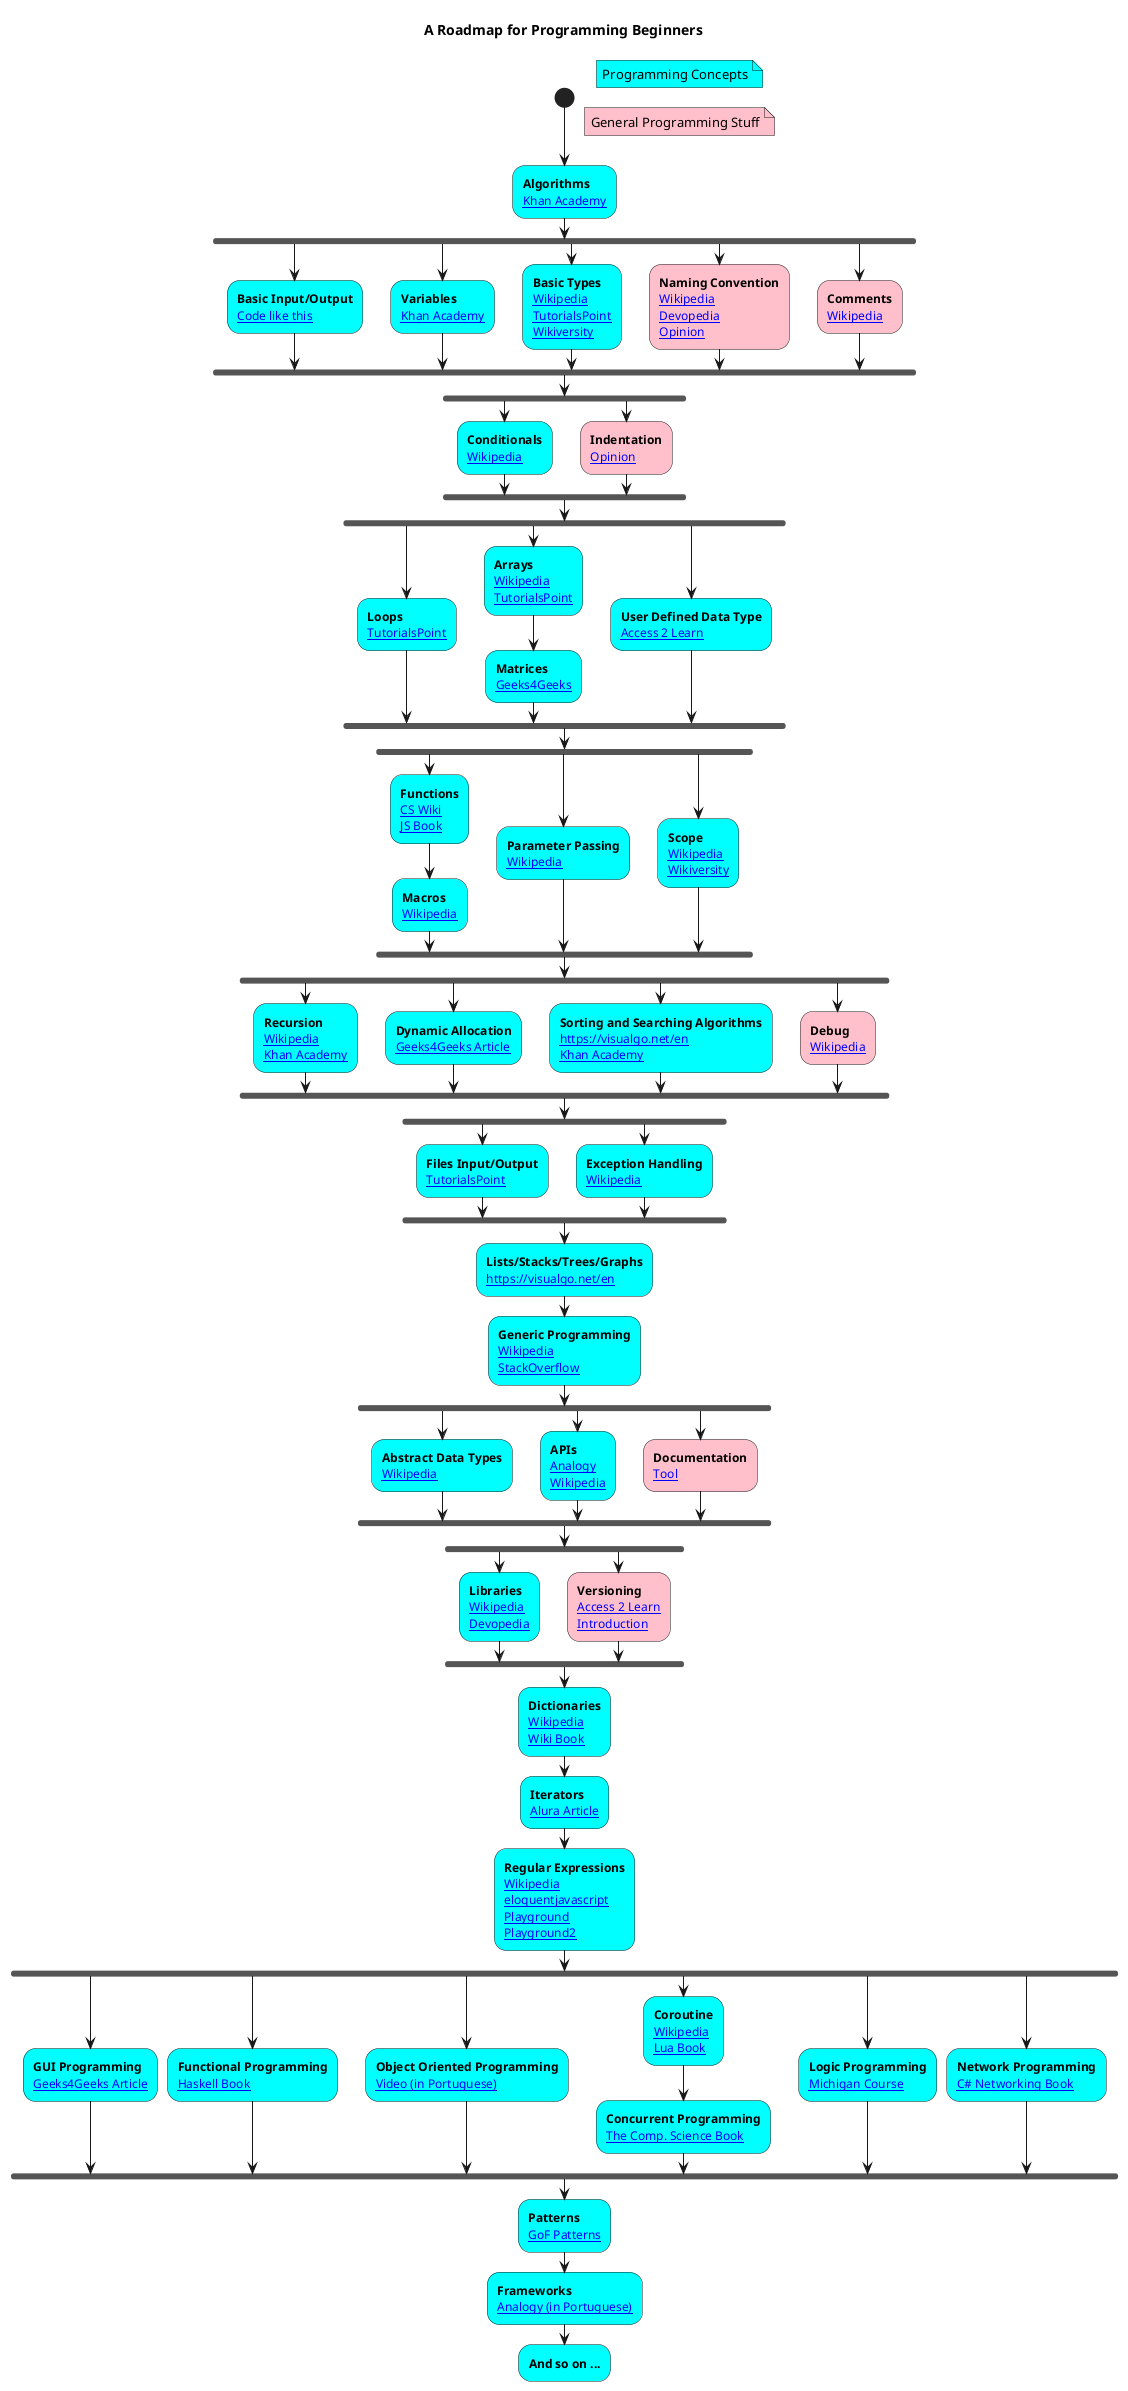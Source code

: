 'A Roadmap for Programming Beginners
'Based on PlantUML Activity Diagram: https://plantuml.com/activity-diagram-beta
'Text styling: https://plantuml.com/creole
'For image edition and generation, access online PlantText design tool (https://www.planttext.com/) or run PlantUML from command line: java -jar plantuml.jar -tsvg roadmap.puml

@startuml
  title A Roadmap for Programming Beginners

  'Subject color
  !$techcolour = "#Cyan"
  !$metacolour = "#Pink"

  'Procedure for inserting subjects
  !unquoted procedure $subject($name, $urls="", $general="no")

    !$colour="#Cyan"
    !if ($general == "yes")
      !$colour="#Pink"
    !endif

    !if ($urls != "")
      !$urls="\n"+$urls
    !endif

    $colour:<b>$name</b>$urls;

  !endprocedure
  

  'Roadmap beginning
  start

  'Roadmap legend
  floating note right $techcolour
    Programming Concepts
  end note
  floating note right $metacolour
    General Programming Stuff
  end note

  'Subjects
  $subject(Algorithms,\
[[https://www.khanacademy.org/computing/computer-science/algorithms#intro-to-algorithms Khan Academy]])
  fork
    $subject(Basic Input/Output,\
[[https://codelikethis.com/lessons/javascript/input-and-output Code like this]])
  fork again
    $subject(Variables,\
[[https://www.khanacademy.org/computing/ap-computer-science-principles/programming-101/storing-variables/a/assigning-variables Khan Academy]])
  fork again
    $subject(Basic Types,\
[[https://en.wikipedia.org/wiki/Data_type Wikipedia]]\n\
[[https://www.tutorialspoint.com/computer_programming/computer_programming_data_types.htm TutorialsPoint]]\n\
[[https://en.wikiversity.org/wiki/Types_and_variables Wikiversity]])
  fork again
    $subject(Naming Convention,\
[[https://en.wikipedia.org/wiki/Naming_convention_(programming) Wikipedia]]\n\
[[https://devopedia.org/naming-conventions Devopedia]]\n\
[[https://dmitripavlutin.com/coding-like-shakespeare-practical-function-naming-conventions/ Opinion]], yes)
  fork again
    $subject(Comments,\
[[https://en.wikipedia.org/wiki/Comment_(computer_programming) Wikipedia]], yes)
  endfork
  fork
    $subject(Conditionals,\
[[https://en.wikipedia.org/wiki/Conditional_(computer_programming) Wikipedia]])
  fork again
    $subject(Indentation,\
[[https://developers.slashdot.org/story/20/06/20/0358229/david-heinemeier-hansson-explains-what-it-takes-to-write-great-code Opinion]], yes)
  endfork
  fork
    $subject(Loops,\
[[https://www.tutorialspoint.com/computer_programming/computer_programming_loops.htm TutorialsPoint]])
  fork again
    $subject(Arrays,\
[[https://en.wikipedia.org/wiki/Array_programming Wikipedia]]\n\
[[https://www.tutorialspoint.com/computer_programming/computer_programming_arrays.htm TutorialsPoint]])
    $subject(Matrices,\
[[https://www.geeksforgeeks.org/matrix/ Geeks4Geeks]])
  fork again
    $subject(User Defined Data Type,\
[[https://learnlearn.uk/alevelcs/user-defined-types/ Access 2 Learn]])
  endfork
  fork
    $subject(Functions,\
[[https://computersciencewiki.org/index.php/Functions CS Wiki]]\n\
[[https://eloquentjavascript.net/03_functions.html JS Book]])
    $subject(Macros,\
[[https://en.m.wikipedia.org/wiki/Macro_(computer_science) Wikipedia]])
  fork again
    $subject(Parameter Passing,\
[[https://en.wikipedia.org/wiki/Parameter_(computer_programming) Wikipedia]])
  fork again
    $subject(Scope,\
[[https://en.wikipedia.org/wiki/Scope_(computer_science) Wikipedia]]\n\
[[https://en.wikiversity.org/wiki/Introduction_to_Programming/Scope Wikiversity]])
  endfork
  fork
    $subject(Recursion,\
[[https://en.wikipedia.org/wiki/Recursion_(computer_science) Wikipedia]]\n\
[[https://www.khanacademy.org/computing/computer-science/algorithms#recursive-algorithms Khan Academy]])
  fork again
    $subject(Dynamic Allocation,\
[[https://www.geeksforgeeks.org/what-is-dynamic-memory-allocation/ Geeks4Geeks Article]])
  fork again
    $subject(Sorting and Searching Algorithms,\
[[https://visualgo.net/en]]\n\
[[https://www.khanacademy.org/computing/computer-science/algorithms/sorting-algorithms/a/sorting Khan Academy]])
  fork again
    $subject(Debug,\
[[https://en.wikipedia.org/wiki/Debugging Wikipedia]], yes)
  endfork
  fork
    $subject(Files Input/Output,\
[[https://www.tutorialspoint.com/computer_programming/computer_programming_file_io.htm TutorialsPoint]])
  fork again
    $subject(Exception Handling,\
[[https://en.wikipedia.org/wiki/Exception_handling Wikipedia]])
  endfork
  $subject(Lists/Stacks/Trees/Graphs,\
[[https://visualgo.net/en]])
  $subject(Generic Programming,\
[[https://en.wikipedia.org/wiki/Generic_programming Wikipedia]]\n\
[[https://stackoverflow.com/tags/generic-programming StackOverflow]])
  fork
    $subject(Abstract Data Types,\
[[https://en.wikipedia.org/wiki/Data_type#Abstract_data_types Wikipedia]])
  fork again 
    $subject(APIs,\
[[https://carlosbazilio.github.io/livros/programandonacozinha/conceitos-avancados/apis.html Analogy]]\n\
[[https://en.wikipedia.org/wiki/API Wikipedia]])
  fork again 
    $subject(Documentation,\
[[https://www.doxygen.nl/index.html Tool]], yes) 
  endfork 
  fork 
    $subject(Libraries,\
[[https://en.wikipedia.org/wiki/Library_(computing) Wikipedia]]\n\
[[https://devopedia.org/standard-library Devopedia]])
  fork again 
    $subject(Versioning,\
[[https://access2learn.com/classwork/programming-languages/what-is-source-control/ Access 2 Learn]]\n\
[[https://git-scm.com/book/en/v2/Getting-Started-About-Version-Control Introduction]], yes)
  endfork 
  $subject(Dictionaries,\
[[https://en.wikipedia.org/wiki/Associative_array Wikipedia]]\n\
[[https://en.wikibooks.org/wiki/A-level_Computing/AQA/Paper_1/Fundamentals_of_data_structures/Dictionaries Wiki Book]])
  $subject(Iterators,\
[[https://www.alura.com.br/artigos/o-que-sao-iteradores-no-python Alura Article]])
  $subject(Regular Expressions,\
[[https://en.wikipedia.org/wiki/Regular_expression Wikipedia]]\n\
[[https://eloquentjavascript.net/09_regexp.html eloquentjavascript]]\n\
[[https://regexr.com/ Playground]]\n\
[[https://regex101.com/ Playground2]])
  fork
    $subject(GUI Programming,\
[[https://www.geeksforgeeks.org/python-gui-tkinter/ Geeks4Geeks Article]])
  fork again
    $subject(Functional Programming,\
[[http://learnyouahaskell.com/ Haskell Book]])
  fork again 
    $subject(Object Oriented Programming,\
[[https://www.youtube.com/watch?v=oWVQEru_1M4 Video (in Portuguese)]])
  fork again
    $subject(Coroutine,\
[[https://en.wikipedia.org/wiki/Coroutine Wikipedia]]\n\
[[https://www.lua.org/pil/9.html Lua Book]])
    $subject(Concurrent Programming,\
[[https://thecomputersciencebook.com/book/concurrent-programming/#leanpub-auto-concurrent-programming The Comp. Science Book]])
  fork again 
    $subject(Logic Programming,\
[[https://eecs390.github.io/notes/declarative.html Michigan Course]])
  fork again
    $subject(Network Programming,\
[[https://csharp-networking.com/ C# Networking Book]])
  endfork
  $subject(Patterns,\
[[https://refactoring.guru/design-patterns GoF Patterns]])
  $subject(Frameworks,\
[[http://www2.ic.uff.br/~bazilio/programandonacozinha/conceitos-avancados/frameworks.html Analogy (in Portuguese)]])
  $subject(And so on ...)
@enduml